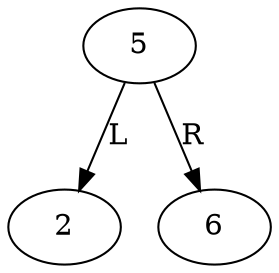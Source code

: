 digraph G {
    5 [label="5"];
    5 -> 2 [label="L"];
    2 [label="2"];
    5 -> 6 [label="R"];
    6 [label="6"];
}
